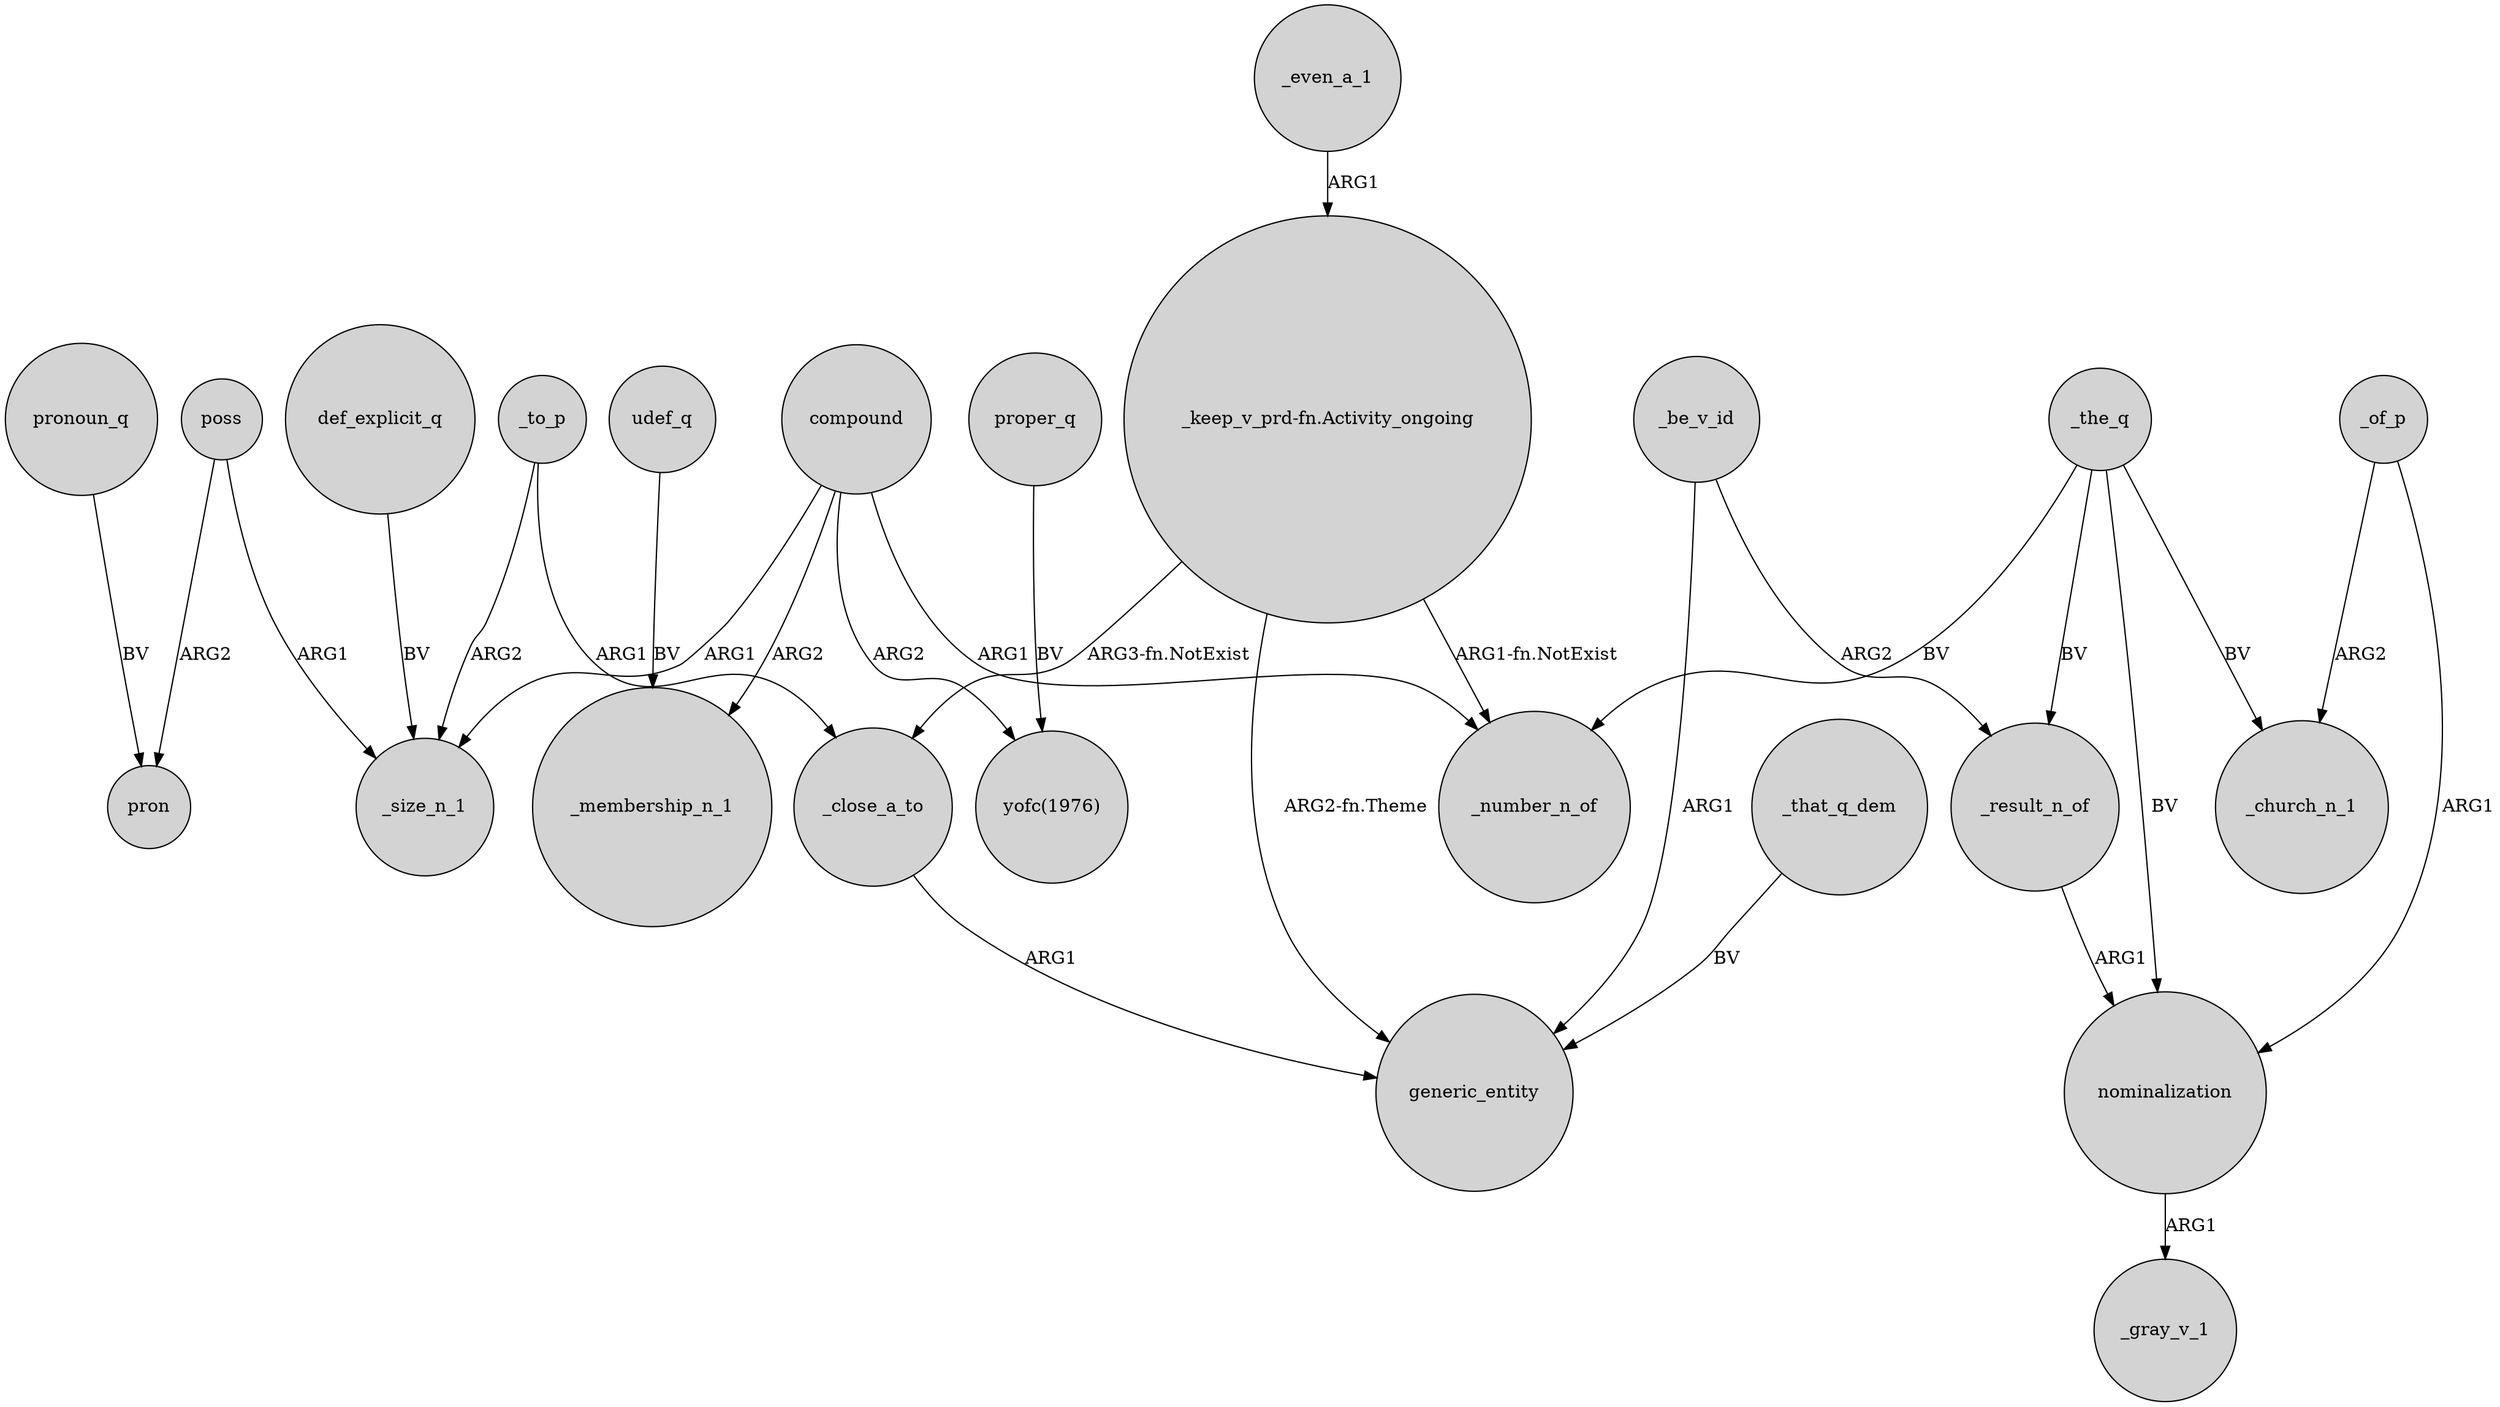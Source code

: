 digraph {
	node [shape=circle style=filled]
	udef_q -> _membership_n_1 [label=BV]
	def_explicit_q -> _size_n_1 [label=BV]
	_be_v_id -> _result_n_of [label=ARG2]
	poss -> pron [label=ARG2]
	_of_p -> _church_n_1 [label=ARG2]
	_that_q_dem -> generic_entity [label=BV]
	_the_q -> _result_n_of [label=BV]
	"_keep_v_prd-fn.Activity_ongoing" -> _close_a_to [label="ARG3-fn.NotExist"]
	_the_q -> _number_n_of [label=BV]
	compound -> _size_n_1 [label=ARG1]
	"_keep_v_prd-fn.Activity_ongoing" -> _number_n_of [label="ARG1-fn.NotExist"]
	_be_v_id -> generic_entity [label=ARG1]
	_the_q -> _church_n_1 [label=BV]
	_of_p -> nominalization [label=ARG1]
	proper_q -> "yofc(1976)" [label=BV]
	compound -> _membership_n_1 [label=ARG2]
	_result_n_of -> nominalization [label=ARG1]
	_to_p -> _size_n_1 [label=ARG2]
	pronoun_q -> pron [label=BV]
	_close_a_to -> generic_entity [label=ARG1]
	"_keep_v_prd-fn.Activity_ongoing" -> generic_entity [label="ARG2-fn.Theme"]
	compound -> _number_n_of [label=ARG1]
	poss -> _size_n_1 [label=ARG1]
	_to_p -> _close_a_to [label=ARG1]
	nominalization -> _gray_v_1 [label=ARG1]
	compound -> "yofc(1976)" [label=ARG2]
	_the_q -> nominalization [label=BV]
	_even_a_1 -> "_keep_v_prd-fn.Activity_ongoing" [label=ARG1]
}
